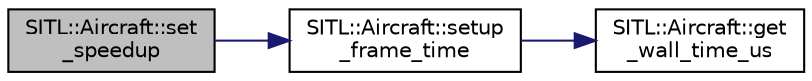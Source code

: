 digraph "SITL::Aircraft::set_speedup"
{
 // INTERACTIVE_SVG=YES
  edge [fontname="Helvetica",fontsize="10",labelfontname="Helvetica",labelfontsize="10"];
  node [fontname="Helvetica",fontsize="10",shape=record];
  rankdir="LR";
  Node1 [label="SITL::Aircraft::set\l_speedup",height=0.2,width=0.4,color="black", fillcolor="grey75", style="filled", fontcolor="black"];
  Node1 -> Node2 [color="midnightblue",fontsize="10",style="solid",fontname="Helvetica"];
  Node2 [label="SITL::Aircraft::setup\l_frame_time",height=0.2,width=0.4,color="black", fillcolor="white", style="filled",URL="$classSITL_1_1Aircraft.html#a5d30abde6ff41f63d1233558d2641816"];
  Node2 -> Node3 [color="midnightblue",fontsize="10",style="solid",fontname="Helvetica"];
  Node3 [label="SITL::Aircraft::get\l_wall_time_us",height=0.2,width=0.4,color="black", fillcolor="white", style="filled",URL="$classSITL_1_1Aircraft.html#a7a3bcc97f481dd5427fc740eef5a2c4e"];
}
